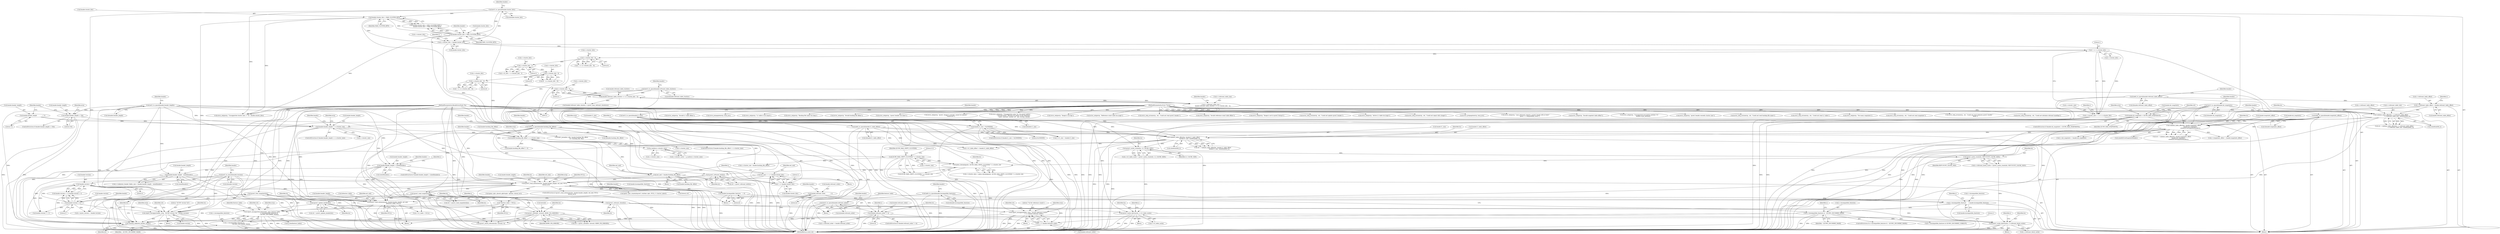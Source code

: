 digraph "0_qemu_6a83f8b5bec6f59e56cc49bd49e4c3f8f805d56f_0@API" {
"1001440" [label="(Call,qcow2_free_snapshots(bs))"];
"1001438" [label="(Call,cleanup_unknown_header_ext(bs))"];
"1000877" [label="(Call,validate_table_offset(bs, header.l1_table_offset,\n                                header.l1_size, sizeof(uint64_t)))"];
"1000787" [label="(Call,validate_table_offset(bs, header.snapshots_offset,\n                                header.nb_snapshots,\n                                sizeof(QCowSnapshotHeader)))"];
"1000751" [label="(Call,validate_table_offset(bs, s->refcount_table_offset,\n                                s->refcount_table_size, sizeof(uint64_t)))"];
"1000122" [label="(MethodParameterIn,BlockDriverState *bs)"];
"1000713" [label="(Call,s->refcount_table_offset = header.refcount_table_offset)"];
"1000219" [label="(Call,be64_to_cpus(&header.refcount_table_offset))"];
"1000720" [label="(Call,s->refcount_table_size =\n        header.refcount_table_clusters << (s->cluster_bits - 3))"];
"1000724" [label="(Call,header.refcount_table_clusters << (s->cluster_bits - 3))"];
"1000224" [label="(Call,be32_to_cpus(&header.refcount_table_clusters))"];
"1000728" [label="(Call,s->cluster_bits - 3)"];
"1000705" [label="(Call,s->cluster_bits - 8)"];
"1000693" [label="(Call,s->cluster_bits - 8)"];
"1000664" [label="(Call,s->cluster_bits - 3)"];
"1000332" [label="(Call,s->cluster_bits - 9)"];
"1000321" [label="(Call,1 << s->cluster_bits)"];
"1000310" [label="(Call,s->cluster_bits = header.cluster_bits)"];
"1000293" [label="(Call,header.cluster_bits > MAX_CLUSTER_BITS)"];
"1000199" [label="(Call,be32_to_cpus(&header.cluster_bits))"];
"1000288" [label="(Call,header.cluster_bits < MIN_CLUSTER_BITS)"];
"1000229" [label="(Call,be64_to_cpus(&header.snapshots_offset))"];
"1000234" [label="(Call,be32_to_cpus(&header.nb_snapshots))"];
"1000771" [label="(Call,header.nb_snapshots > QCOW_MAX_SNAPSHOTS)"];
"1000209" [label="(Call,be64_to_cpus(&header.l1_table_offset))"];
"1000214" [label="(Call,be32_to_cpus(&header.l1_size))"];
"1000807" [label="(Call,header.l1_size > 0x2000000)"];
"1001043" [label="(Call,qcow2_read_extensions(bs, header.header_length, ext_end, NULL,\n        &local_err))"];
"1001019" [label="(Call,qcow2_refcount_init(bs))"];
"1000997" [label="(Call,qemu_blockalign(bs, QCOW_MAX_CRYPT_CLUSTERS * s->cluster_size\n                                  + 512))"];
"1000982" [label="(Call,qcow2_cache_create(bs, REFCOUNT_CACHE_SIZE))"];
"1000975" [label="(Call,qcow2_cache_create(bs, L2_CACHE_SIZE))"];
"1001000" [label="(Call,QCOW_MAX_CRYPT_CLUSTERS * s->cluster_size)"];
"1000989" [label="(Call,g_malloc(s->cluster_size))"];
"1000480" [label="(Call,header.backing_file_offset > s->cluster_size)"];
"1000184" [label="(Call,be64_to_cpus(&header.backing_file_offset))"];
"1000412" [label="(Call,header.header_length > s->cluster_size)"];
"1000364" [label="(Call,header.header_length            = 72)"];
"1000397" [label="(Call,header.header_length < 104)"];
"1000391" [label="(Call,be32_to_cpus(&header.header_length))"];
"1000317" [label="(Call,s->cluster_size = 1 << s->cluster_bits)"];
"1000440" [label="(Call,header.header_length - sizeof(header))"];
"1000429" [label="(Call,header.header_length > sizeof(header))"];
"1000508" [label="(Call,ext_end = 1 << header.cluster_bits)"];
"1000510" [label="(Call,1 << header.cluster_bits)"];
"1000501" [label="(Call,ext_end = header.backing_file_offset)"];
"1000556" [label="(Call,report_unsupported_feature(bs, errp, feature_table,\n                                   s->incompatible_features &\n                                   ~QCOW2_INCOMPAT_MASK))"];
"1000547" [label="(Call,qcow2_read_extensions(bs, header.header_length, ext_end,\n                              &feature_table, NULL))"];
"1000125" [label="(MethodParameterIn,Error **errp)"];
"1000544" [label="(Call,*feature_table = NULL)"];
"1000560" [label="(Call,s->incompatible_features &\n                                   ~QCOW2_INCOMPAT_MASK)"];
"1000537" [label="(Call,s->incompatible_features & ~QCOW2_INCOMPAT_MASK)"];
"1000515" [label="(Call,s->incompatible_features    = header.incompatible_features)"];
"1000371" [label="(Call,be64_to_cpus(&header.incompatible_features))"];
"1000344" [label="(Call,header.incompatible_features    = 0)"];
"1000267" [label="(Call,report_unsupported(bs, errp, \"QCOW version %d\", header.version))"];
"1000179" [label="(Call,be32_to_cpus(&header.version))"];
"1000261" [label="(Call,header.version > 3)"];
"1000256" [label="(Call,header.version < 2)"];
"1001141" [label="(Call,qcow2_read_snapshots(bs))"];
"1001218" [label="(Call,qcow2_check(bs, &result, BDRV_FIX_ERRORS))"];
"1001176" [label="(Call,qcow2_update_header(bs))"];
"1000604" [label="(Call,report_unsupported(bs, errp, \"%d bit reference counts\",\n                           1 << header.refcount_order))"];
"1000608" [label="(Call,1 << header.refcount_order)"];
"1000598" [label="(Call,header.refcount_order != 4)"];
"1000386" [label="(Call,be32_to_cpus(&header.refcount_order))"];
"1000359" [label="(Call,header.refcount_order           = 4)"];
"1001442" [label="(Call,qcow2_refcount_close(bs))"];
"1001458" [label="(Call,qcow2_cache_destroy(bs, s->l2_table_cache))"];
"1001468" [label="(Call,qcow2_cache_destroy(bs, s->refcount_block_cache))"];
"1000697" [label="(Literal,8)"];
"1001017" [label="(Call,ret = qcow2_refcount_init(bs))"];
"1000219" [label="(Call,be64_to_cpus(&header.refcount_table_offset))"];
"1000263" [label="(Identifier,header)"];
"1001054" [label="(Identifier,errp)"];
"1000501" [label="(Call,ext_end = header.backing_file_offset)"];
"1000598" [label="(Call,header.refcount_order != 4)"];
"1001005" [label="(Literal,512)"];
"1001112" [label="(Call,error_setg_errno(errp, -ret, \"Could not read backing file name\"))"];
"1000546" [label="(Identifier,NULL)"];
"1000371" [label="(Call,be64_to_cpus(&header.incompatible_features))"];
"1000604" [label="(Call,report_unsupported(bs, errp, \"%d bit reference counts\",\n                           1 << header.refcount_order))"];
"1000392" [label="(Call,&header.header_length)"];
"1000946" [label="(Call,error_setg_errno(errp, -ret, \"Could not read L1 table\"))"];
"1000538" [label="(Call,s->incompatible_features)"];
"1000484" [label="(Call,s->cluster_size)"];
"1000482" [label="(Identifier,header)"];
"1000257" [label="(Call,header.version)"];
"1000618" [label="(Call,s->refcount_order = header.refcount_order)"];
"1000498" [label="(Identifier,header)"];
"1000199" [label="(Call,be32_to_cpus(&header.cluster_bits))"];
"1000232" [label="(Identifier,header)"];
"1000777" [label="(Call,error_setg(errp, \"Too many snapshots\"))"];
"1001148" [label="(Call,error_setg_errno(errp, -ret, \"Could not read snapshots\"))"];
"1000725" [label="(Call,header.refcount_table_clusters)"];
"1000542" [label="(Block,)"];
"1000297" [label="(Identifier,MAX_CLUSTER_BITS)"];
"1001438" [label="(Call,cleanup_unknown_header_ext(bs))"];
"1000772" [label="(Call,header.nb_snapshots)"];
"1000266" [label="(Block,)"];
"1000179" [label="(Call,be32_to_cpus(&header.version))"];
"1000192" [label="(Identifier,header)"];
"1000125" [label="(MethodParameterIn,Error **errp)"];
"1000229" [label="(Call,be64_to_cpus(&header.snapshots_offset))"];
"1000606" [label="(Identifier,errp)"];
"1001458" [label="(Call,qcow2_cache_destroy(bs, s->l2_table_cache))"];
"1000691" [label="(Call,62 - (s->cluster_bits - 8))"];
"1000292" [label="(Identifier,MIN_CLUSTER_BITS)"];
"1000473" [label="(Call,error_setg_errno(errp, -ret, \"Could not read unknown qcow2 header \"\n                             \"fields\"))"];
"1000275" [label="(Identifier,ret)"];
"1000875" [label="(Call,ret = validate_table_offset(bs, header.l1_table_offset,\n                                header.l1_size, sizeof(uint64_t)))"];
"1000605" [label="(Identifier,bs)"];
"1000717" [label="(Call,header.refcount_table_offset)"];
"1001050" [label="(Call,&local_err)"];
"1000610" [label="(Call,header.refcount_order)"];
"1000609" [label="(Literal,1)"];
"1000795" [label="(Call,sizeof(QCowSnapshotHeader))"];
"1001026" [label="(Call,error_setg_errno(errp, -ret, \"Could not initialize refcount handling\"))"];
"1000441" [label="(Call,header.header_length)"];
"1000345" [label="(Call,header.incompatible_features)"];
"1001443" [label="(Identifier,bs)"];
"1000391" [label="(Call,be32_to_cpus(&header.header_length))"];
"1001459" [label="(Identifier,bs)"];
"1000440" [label="(Call,header.header_length - sizeof(header))"];
"1000396" [label="(ControlStructure,if (header.header_length < 104))"];
"1000398" [label="(Call,header.header_length)"];
"1000230" [label="(Call,&header.snapshots_offset)"];
"1000882" [label="(Call,header.l1_size)"];
"1000270" [label="(Literal,\"QCOW version %d\")"];
"1000366" [label="(Identifier,header)"];
"1000614" [label="(Identifier,ret)"];
"1001440" [label="(Call,qcow2_free_snapshots(bs))"];
"1000222" [label="(Identifier,header)"];
"1001049" [label="(Identifier,NULL)"];
"1000537" [label="(Call,s->incompatible_features & ~QCOW2_INCOMPAT_MASK)"];
"1000344" [label="(Call,header.incompatible_features    = 0)"];
"1000394" [label="(Identifier,header)"];
"1000892" [label="(Call,error_setg(errp, \"Invalid L1 table offset\"))"];
"1000756" [label="(Call,s->refcount_table_size)"];
"1001053" [label="(Call,error_propagate(errp, local_err))"];
"1001483" [label="(MethodReturn,static int)"];
"1001467" [label="(Block,)"];
"1000512" [label="(Call,header.cluster_bits)"];
"1000438" [label="(Identifier,s)"];
"1000789" [label="(Call,header.snapshots_offset)"];
"1000771" [label="(Call,header.nb_snapshots > QCOW_MAX_SNAPSHOTS)"];
"1000508" [label="(Call,ext_end = 1 << header.cluster_bits)"];
"1000479" [label="(ControlStructure,if (header.backing_file_offset > s->cluster_size))"];
"1000436" [label="(Call,s->unknown_header_fields_size = header.header_length - sizeof(header))"];
"1000982" [label="(Call,qcow2_cache_create(bs, REFCOUNT_CACHE_SIZE))"];
"1000549" [label="(Call,header.header_length)"];
"1000515" [label="(Call,s->incompatible_features    = header.incompatible_features)"];
"1000293" [label="(Call,header.cluster_bits > MAX_CLUSTER_BITS)"];
"1000734" [label="(Call,header.refcount_table_clusters > qcow2_max_refcount_clusters(s))"];
"1000806" [label="(ControlStructure,if (header.l1_size > 0x2000000))"];
"1000185" [label="(Call,&header.backing_file_offset)"];
"1000603" [label="(Block,)"];
"1000430" [label="(Call,header.header_length)"];
"1000759" [label="(Call,sizeof(uint64_t))"];
"1000736" [label="(Identifier,header)"];
"1000867" [label="(Call,error_setg(errp, \"L1 table is too small\"))"];
"1000559" [label="(Identifier,feature_table)"];
"1000288" [label="(Call,header.cluster_bits < MIN_CLUSTER_BITS)"];
"1000693" [label="(Call,s->cluster_bits - 8)"];
"1000732" [label="(Literal,3)"];
"1000814" [label="(Identifier,errp)"];
"1000261" [label="(Call,header.version > 3)"];
"1001220" [label="(Call,&result)"];
"1001219" [label="(Identifier,bs)"];
"1000599" [label="(Call,header.refcount_order)"];
"1000294" [label="(Call,header.cluster_bits)"];
"1000328" [label="(Identifier,s)"];
"1000978" [label="(Call,s->refcount_block_cache = qcow2_cache_create(bs, REFCOUNT_CACHE_SIZE))"];
"1000620" [label="(Identifier,s)"];
"1001460" [label="(Call,s->l2_table_cache)"];
"1000811" [label="(Literal,0x2000000)"];
"1001457" [label="(Block,)"];
"1000555" [label="(Identifier,NULL)"];
"1000660" [label="(Call,s->l2_bits = s->cluster_bits - 3)"];
"1000541" [label="(Identifier,~QCOW2_INCOMPAT_MASK)"];
"1000536" [label="(ControlStructure,if (s->incompatible_features & ~QCOW2_INCOMPAT_MASK))"];
"1001086" [label="(Call,error_setg(errp, \"Backing file name too long\"))"];
"1001441" [label="(Identifier,bs)"];
"1001019" [label="(Call,qcow2_refcount_init(bs))"];
"1000299" [label="(Call,error_setg(errp, \"Unsupported cluster size: 2^%i\", header.cluster_bits))"];
"1001000" [label="(Call,QCOW_MAX_CRYPT_CLUSTERS * s->cluster_size)"];
"1000364" [label="(Call,header.header_length            = 72)"];
"1000714" [label="(Call,s->refcount_table_offset)"];
"1000709" [label="(Literal,8)"];
"1001475" [label="(Identifier,s)"];
"1000318" [label="(Call,s->cluster_size)"];
"1000971" [label="(Call,s->l2_table_cache = qcow2_cache_create(bs, L2_CACHE_SIZE))"];
"1000412" [label="(Call,header.header_length > s->cluster_size)"];
"1000569" [label="(Call,g_free(feature_table))"];
"1000363" [label="(Literal,4)"];
"1000510" [label="(Call,1 << header.cluster_bits)"];
"1001243" [label="(Call,qemu_opts_absorb_qdict(opts, options, &local_err))"];
"1000323" [label="(Call,s->cluster_bits)"];
"1000503" [label="(Call,header.backing_file_offset)"];
"1000260" [label="(Literal,2)"];
"1001064" [label="(Identifier,header)"];
"1000184" [label="(Call,be64_to_cpus(&header.backing_file_offset))"];
"1000722" [label="(Identifier,s)"];
"1000878" [label="(Identifier,bs)"];
"1000411" [label="(ControlStructure,if (header.header_length > s->cluster_size))"];
"1000359" [label="(Call,header.refcount_order           = 4)"];
"1000752" [label="(Identifier,bs)"];
"1000399" [label="(Identifier,header)"];
"1000597" [label="(ControlStructure,if (header.refcount_order != 4))"];
"1000343" [label="(Block,)"];
"1000826" [label="(Call,s->l1_size = header.l1_size)"];
"1000575" [label="(Identifier,s)"];
"1000287" [label="(Call,header.cluster_bits < MIN_CLUSTER_BITS ||\n        header.cluster_bits > MAX_CLUSTER_BITS)"];
"1000126" [label="(Block,)"];
"1000770" [label="(ControlStructure,if (header.nb_snapshots > QCOW_MAX_SNAPSHOTS))"];
"1001132" [label="(Call,s->nb_snapshots = header.nb_snapshots)"];
"1000557" [label="(Identifier,bs)"];
"1000488" [label="(Call,error_setg(errp, \"Invalid backing file offset\"))"];
"1000566" [label="(Identifier,ret)"];
"1001216" [label="(Call,ret = qcow2_check(bs, &result, BDRV_FIX_ERRORS))"];
"1001174" [label="(Call,ret = qcow2_update_header(bs))"];
"1000207" [label="(Identifier,header)"];
"1000332" [label="(Call,s->cluster_bits - 9)"];
"1000235" [label="(Call,&header.nb_snapshots)"];
"1000237" [label="(Identifier,header)"];
"1000267" [label="(Call,report_unsupported(bs, errp, \"QCOW version %d\", header.version))"];
"1000989" [label="(Call,g_malloc(s->cluster_size))"];
"1001078" [label="(Call,s->cluster_size - header.backing_file_offset)"];
"1000421" [label="(Identifier,errp)"];
"1000975" [label="(Call,qcow2_cache_create(bs, L2_CACHE_SIZE))"];
"1000333" [label="(Call,s->cluster_bits)"];
"1001468" [label="(Call,qcow2_cache_destroy(bs, s->refcount_block_cache))"];
"1001045" [label="(Call,header.header_length)"];
"1000387" [label="(Call,&header.refcount_order)"];
"1001442" [label="(Call,qcow2_refcount_close(bs))"];
"1000217" [label="(Identifier,header)"];
"1000268" [label="(Identifier,bs)"];
"1000507" [label="(Block,)"];
"1000224" [label="(Call,be32_to_cpus(&header.refcount_table_clusters))"];
"1000403" [label="(Call,error_setg(errp, \"qcow2 header too short\"))"];
"1001426" [label="(Call,qcow2_check_refcounts(bs, &result, 0))"];
"1000401" [label="(Literal,104)"];
"1000589" [label="(Call,error_setg(errp, \"qcow2: Image is corrupt; cannot be opened \"\n                       \"read/write\"))"];
"1001142" [label="(Identifier,bs)"];
"1001177" [label="(Identifier,bs)"];
"1000792" [label="(Call,header.nb_snapshots)"];
"1000999" [label="(Call,QCOW_MAX_CRYPT_CLUSTERS * s->cluster_size\n                                  + 512)"];
"1000295" [label="(Identifier,header)"];
"1000370" [label="(Block,)"];
"1001359" [label="(Call,error_setg(errp, \"Unsupported value '%s' for qcow2 option \"\n                   \"'overlap-check'. Allowed are either of the following: \"\n                   \"none, constant, cached, all\", opt_overlap_check))"];
"1000608" [label="(Call,1 << header.refcount_order)"];
"1000225" [label="(Call,&header.refcount_table_clusters)"];
"1000311" [label="(Call,s->cluster_bits)"];
"1000215" [label="(Call,&header.l1_size)"];
"1000845" [label="(Call,error_setg(errp, \"Image is too big\"))"];
"1000187" [label="(Identifier,header)"];
"1000753" [label="(Call,s->refcount_table_offset)"];
"1001001" [label="(Identifier,QCOW_MAX_CRYPT_CLUSTERS)"];
"1000481" [label="(Call,header.backing_file_offset)"];
"1000413" [label="(Call,header.header_length)"];
"1000317" [label="(Call,s->cluster_size = 1 << s->cluster_bits)"];
"1000122" [label="(MethodParameterIn,BlockDriverState *bs)"];
"1001043" [label="(Call,qcow2_read_extensions(bs, header.header_length, ext_end, NULL,\n        &local_err))"];
"1000786" [label="(Identifier,ret)"];
"1000808" [label="(Call,header.l1_size)"];
"1000741" [label="(Call,error_setg(errp, \"Reference count table too large\"))"];
"1000279" [label="(Call,s->qcow_version = header.version)"];
"1001044" [label="(Identifier,bs)"];
"1000558" [label="(Identifier,errp)"];
"1000209" [label="(Call,be64_to_cpus(&header.l1_table_offset))"];
"1000668" [label="(Literal,3)"];
"1000256" [label="(Call,header.version < 2)"];
"1000828" [label="(Identifier,s)"];
"1000168" [label="(Call,error_setg_errno(errp, -ret, \"Could not read qcow2 header\"))"];
"1000480" [label="(Call,header.backing_file_offset > s->cluster_size)"];
"1000553" [label="(Call,&feature_table)"];
"1000200" [label="(Call,&header.cluster_bits)"];
"1000713" [label="(Call,s->refcount_table_offset = header.refcount_table_offset)"];
"1000314" [label="(Call,header.cluster_bits)"];
"1000545" [label="(Identifier,feature_table)"];
"1000330" [label="(Call,1 << (s->cluster_bits - 9))"];
"1000338" [label="(Call,header.version == 2)"];
"1000348" [label="(Literal,0)"];
"1000322" [label="(Literal,1)"];
"1000729" [label="(Call,s->cluster_bits)"];
"1001042" [label="(ControlStructure,if (qcow2_read_extensions(bs, header.header_length, ext_end, NULL,\n        &local_err)))"];
"1001439" [label="(Identifier,bs)"];
"1000564" [label="(Identifier,~QCOW2_INCOMPAT_MASK)"];
"1001141" [label="(Call,qcow2_read_snapshots(bs))"];
"1000547" [label="(Call,qcow2_read_extensions(bs, header.header_length, ext_end,\n                              &feature_table, NULL))"];
"1000310" [label="(Call,s->cluster_bits = header.cluster_bits)"];
"1000519" [label="(Call,header.incompatible_features)"];
"1000807" [label="(Call,header.l1_size > 0x2000000)"];
"1000429" [label="(Call,header.header_length > sizeof(header))"];
"1000778" [label="(Identifier,errp)"];
"1000775" [label="(Identifier,QCOW_MAX_SNAPSHOTS)"];
"1000983" [label="(Identifier,bs)"];
"1000560" [label="(Call,s->incompatible_features &\n                                   ~QCOW2_INCOMPAT_MASK)"];
"1001470" [label="(Call,s->refcount_block_cache)"];
"1000220" [label="(Call,&header.refcount_table_offset)"];
"1000896" [label="(Call,s->l1_table_offset = header.l1_table_offset)"];
"1001218" [label="(Call,qcow2_check(bs, &result, BDRV_FIX_ERRORS))"];
"1001002" [label="(Call,s->cluster_size)"];
"1001236" [label="(Call,qemu_opts_create(&qcow2_runtime_opts, NULL, 0, &error_abort))"];
"1000180" [label="(Call,&header.version)"];
"1000728" [label="(Call,s->cluster_bits - 3)"];
"1000977" [label="(Identifier,L2_CACHE_SIZE)"];
"1000431" [label="(Identifier,header)"];
"1000665" [label="(Call,s->cluster_bits)"];
"1000509" [label="(Identifier,ext_end)"];
"1000351" [label="(Identifier,header)"];
"1000234" [label="(Call,be32_to_cpus(&header.nb_snapshots))"];
"1000524" [label="(Identifier,s)"];
"1000766" [label="(Call,error_setg(errp, \"Invalid reference count table offset\"))"];
"1000877" [label="(Call,validate_table_offset(bs, header.l1_table_offset,\n                                header.l1_size, sizeof(uint64_t)))"];
"1000246" [label="(Call,error_setg(errp, \"Image is not in qcow2 format\"))"];
"1001183" [label="(Call,error_setg_errno(errp, -ret, \"Could not update qcow2 header\"))"];
"1001139" [label="(Call,ret = qcow2_read_snapshots(bs))"];
"1000705" [label="(Call,s->cluster_bits - 8)"];
"1001096" [label="(Call,bdrv_pread(bs->file, header.backing_file_offset,\n                         bs->backing_file, len))"];
"1000397" [label="(Call,header.header_length < 104)"];
"1000269" [label="(Identifier,errp)"];
"1001222" [label="(Identifier,BDRV_FIX_ERRORS)"];
"1000976" [label="(Identifier,bs)"];
"1000607" [label="(Literal,\"%d bit reference counts\")"];
"1001125" [label="(Call,s->snapshots_offset = header.snapshots_offset)"];
"1000749" [label="(Call,ret = validate_table_offset(bs, s->refcount_table_offset,\n                                s->refcount_table_size, sizeof(uint64_t)))"];
"1000706" [label="(Call,s->cluster_bits)"];
"1000433" [label="(Call,sizeof(header))"];
"1000265" [label="(Literal,3)"];
"1000365" [label="(Call,header.header_length)"];
"1000984" [label="(Identifier,REFCOUNT_CACHE_SIZE)"];
"1000785" [label="(Call,ret = validate_table_offset(bs, header.snapshots_offset,\n                                header.nb_snapshots,\n                                sizeof(QCowSnapshotHeader)))"];
"1000720" [label="(Call,s->refcount_table_size =\n        header.refcount_table_clusters << (s->cluster_bits - 3))"];
"1000386" [label="(Call,be32_to_cpus(&header.refcount_order))"];
"1000813" [label="(Call,error_setg(errp, \"Active L1 table too large\"))"];
"1000552" [label="(Identifier,ext_end)"];
"1000416" [label="(Call,s->cluster_size)"];
"1000271" [label="(Call,header.version)"];
"1000500" [label="(Block,)"];
"1001228" [label="(Call,error_setg_errno(errp, -ret, \"Could not repair dirty image\"))"];
"1000751" [label="(Call,validate_table_offset(bs, s->refcount_table_offset,\n                                s->refcount_table_size, sizeof(uint64_t)))"];
"1000214" [label="(Call,be32_to_cpus(&header.l1_size))"];
"1000724" [label="(Call,header.refcount_table_clusters << (s->cluster_bits - 3))"];
"1000664" [label="(Call,s->cluster_bits - 3)"];
"1001448" [label="(Call,s->l1_table = NULL)"];
"1000517" [label="(Identifier,s)"];
"1001251" [label="(Call,error_propagate(errp, local_err))"];
"1000990" [label="(Call,s->cluster_size)"];
"1000444" [label="(Call,sizeof(header))"];
"1001414" [label="(Call,error_setg(errp, \"Lazy refcounts require a qcow2 image with at least \"\n                   \"qemu 1.1 compatibility level\"))"];
"1000516" [label="(Call,s->incompatible_features)"];
"1000242" [label="(Identifier,header)"];
"1000556" [label="(Call,report_unsupported_feature(bs, errp, feature_table,\n                                   s->incompatible_features &\n                                   ~QCOW2_INCOMPAT_MASK))"];
"1000489" [label="(Identifier,errp)"];
"1000602" [label="(Literal,4)"];
"1000802" [label="(Call,error_setg(errp, \"Invalid snapshot table offset\"))"];
"1000879" [label="(Call,header.l1_table_offset)"];
"1000788" [label="(Identifier,bs)"];
"1000511" [label="(Literal,1)"];
"1000502" [label="(Identifier,ext_end)"];
"1000262" [label="(Call,header.version)"];
"1000360" [label="(Call,header.refcount_order)"];
"1000210" [label="(Call,&header.l1_table_offset)"];
"1001176" [label="(Call,qcow2_update_header(bs))"];
"1001446" [label="(Identifier,s)"];
"1000787" [label="(Call,validate_table_offset(bs, header.snapshots_offset,\n                                header.nb_snapshots,\n                                sizeof(QCowSnapshotHeader)))"];
"1001465" [label="(Identifier,s)"];
"1000289" [label="(Call,header.cluster_bits)"];
"1000885" [label="(Call,sizeof(uint64_t))"];
"1000372" [label="(Call,&header.incompatible_features)"];
"1000694" [label="(Call,s->cluster_bits)"];
"1000404" [label="(Identifier,errp)"];
"1000721" [label="(Call,s->refcount_table_size)"];
"1001020" [label="(Identifier,bs)"];
"1000632" [label="(Call,error_setg(errp, \"Unsupported encryption method: %i\",\n                   header.crypt_method))"];
"1001469" [label="(Identifier,bs)"];
"1000428" [label="(ControlStructure,if (header.header_length > sizeof(header)))"];
"1000544" [label="(Call,*feature_table = NULL)"];
"1000227" [label="(Identifier,header)"];
"1000548" [label="(Identifier,bs)"];
"1000703" [label="(Call,1 << (s->cluster_bits - 8))"];
"1000985" [label="(Call,s->cluster_cache = g_malloc(s->cluster_size))"];
"1001062" [label="(Call,header.backing_file_offset != 0)"];
"1000573" [label="(Call,s->incompatible_features & QCOW2_INCOMPAT_CORRUPT)"];
"1000379" [label="(Identifier,header)"];
"1000414" [label="(Identifier,header)"];
"1000321" [label="(Call,1 << s->cluster_bits)"];
"1000997" [label="(Call,qemu_blockalign(bs, QCOW_MAX_CRYPT_CLUSTERS * s->cluster_size\n                                  + 512))"];
"1000319" [label="(Identifier,s)"];
"1001048" [label="(Identifier,ext_end)"];
"1000561" [label="(Call,s->incompatible_features)"];
"1000336" [label="(Literal,9)"];
"1000993" [label="(Call,s->cluster_data = qemu_blockalign(bs, QCOW_MAX_CRYPT_CLUSTERS * s->cluster_size\n                                  + 512))"];
"1000420" [label="(Call,error_setg(errp, \"qcow2 header exceeds cluster size\"))"];
"1000998" [label="(Identifier,bs)"];
"1000368" [label="(Literal,72)"];
"1000255" [label="(Call,header.version < 2 || header.version > 3)"];
"1001440" -> "1000126"  [label="AST: "];
"1001440" -> "1001441"  [label="CFG: "];
"1001441" -> "1001440"  [label="AST: "];
"1001443" -> "1001440"  [label="CFG: "];
"1001440" -> "1001483"  [label="DDG: "];
"1001438" -> "1001440"  [label="DDG: "];
"1000122" -> "1001440"  [label="DDG: "];
"1001440" -> "1001442"  [label="DDG: "];
"1001438" -> "1000126"  [label="AST: "];
"1001438" -> "1001439"  [label="CFG: "];
"1001439" -> "1001438"  [label="AST: "];
"1001441" -> "1001438"  [label="CFG: "];
"1001438" -> "1001483"  [label="DDG: "];
"1000877" -> "1001438"  [label="DDG: "];
"1001043" -> "1001438"  [label="DDG: "];
"1000556" -> "1001438"  [label="DDG: "];
"1000267" -> "1001438"  [label="DDG: "];
"1001141" -> "1001438"  [label="DDG: "];
"1001019" -> "1001438"  [label="DDG: "];
"1001218" -> "1001438"  [label="DDG: "];
"1000604" -> "1001438"  [label="DDG: "];
"1000751" -> "1001438"  [label="DDG: "];
"1001176" -> "1001438"  [label="DDG: "];
"1000787" -> "1001438"  [label="DDG: "];
"1000122" -> "1001438"  [label="DDG: "];
"1000877" -> "1000875"  [label="AST: "];
"1000877" -> "1000885"  [label="CFG: "];
"1000878" -> "1000877"  [label="AST: "];
"1000879" -> "1000877"  [label="AST: "];
"1000882" -> "1000877"  [label="AST: "];
"1000885" -> "1000877"  [label="AST: "];
"1000875" -> "1000877"  [label="CFG: "];
"1000877" -> "1001483"  [label="DDG: "];
"1000877" -> "1001483"  [label="DDG: "];
"1000877" -> "1000875"  [label="DDG: "];
"1000877" -> "1000875"  [label="DDG: "];
"1000877" -> "1000875"  [label="DDG: "];
"1000787" -> "1000877"  [label="DDG: "];
"1000122" -> "1000877"  [label="DDG: "];
"1000209" -> "1000877"  [label="DDG: "];
"1000214" -> "1000877"  [label="DDG: "];
"1000807" -> "1000877"  [label="DDG: "];
"1000877" -> "1000896"  [label="DDG: "];
"1000877" -> "1000975"  [label="DDG: "];
"1000787" -> "1000785"  [label="AST: "];
"1000787" -> "1000795"  [label="CFG: "];
"1000788" -> "1000787"  [label="AST: "];
"1000789" -> "1000787"  [label="AST: "];
"1000792" -> "1000787"  [label="AST: "];
"1000795" -> "1000787"  [label="AST: "];
"1000785" -> "1000787"  [label="CFG: "];
"1000787" -> "1001483"  [label="DDG: "];
"1000787" -> "1001483"  [label="DDG: "];
"1000787" -> "1000785"  [label="DDG: "];
"1000787" -> "1000785"  [label="DDG: "];
"1000787" -> "1000785"  [label="DDG: "];
"1000751" -> "1000787"  [label="DDG: "];
"1000122" -> "1000787"  [label="DDG: "];
"1000229" -> "1000787"  [label="DDG: "];
"1000234" -> "1000787"  [label="DDG: "];
"1000771" -> "1000787"  [label="DDG: "];
"1000787" -> "1001125"  [label="DDG: "];
"1000787" -> "1001132"  [label="DDG: "];
"1000751" -> "1000749"  [label="AST: "];
"1000751" -> "1000759"  [label="CFG: "];
"1000752" -> "1000751"  [label="AST: "];
"1000753" -> "1000751"  [label="AST: "];
"1000756" -> "1000751"  [label="AST: "];
"1000759" -> "1000751"  [label="AST: "];
"1000749" -> "1000751"  [label="CFG: "];
"1000751" -> "1001483"  [label="DDG: "];
"1000751" -> "1001483"  [label="DDG: "];
"1000751" -> "1000749"  [label="DDG: "];
"1000751" -> "1000749"  [label="DDG: "];
"1000751" -> "1000749"  [label="DDG: "];
"1000122" -> "1000751"  [label="DDG: "];
"1000713" -> "1000751"  [label="DDG: "];
"1000720" -> "1000751"  [label="DDG: "];
"1000122" -> "1000121"  [label="AST: "];
"1000122" -> "1001483"  [label="DDG: "];
"1000122" -> "1000267"  [label="DDG: "];
"1000122" -> "1000547"  [label="DDG: "];
"1000122" -> "1000556"  [label="DDG: "];
"1000122" -> "1000604"  [label="DDG: "];
"1000122" -> "1000975"  [label="DDG: "];
"1000122" -> "1000982"  [label="DDG: "];
"1000122" -> "1000997"  [label="DDG: "];
"1000122" -> "1001019"  [label="DDG: "];
"1000122" -> "1001043"  [label="DDG: "];
"1000122" -> "1001141"  [label="DDG: "];
"1000122" -> "1001176"  [label="DDG: "];
"1000122" -> "1001218"  [label="DDG: "];
"1000122" -> "1001426"  [label="DDG: "];
"1000122" -> "1001442"  [label="DDG: "];
"1000122" -> "1001458"  [label="DDG: "];
"1000122" -> "1001468"  [label="DDG: "];
"1000713" -> "1000126"  [label="AST: "];
"1000713" -> "1000717"  [label="CFG: "];
"1000714" -> "1000713"  [label="AST: "];
"1000717" -> "1000713"  [label="AST: "];
"1000722" -> "1000713"  [label="CFG: "];
"1000713" -> "1001483"  [label="DDG: "];
"1000713" -> "1001483"  [label="DDG: "];
"1000219" -> "1000713"  [label="DDG: "];
"1000219" -> "1000126"  [label="AST: "];
"1000219" -> "1000220"  [label="CFG: "];
"1000220" -> "1000219"  [label="AST: "];
"1000227" -> "1000219"  [label="CFG: "];
"1000219" -> "1001483"  [label="DDG: "];
"1000219" -> "1001483"  [label="DDG: "];
"1000720" -> "1000126"  [label="AST: "];
"1000720" -> "1000724"  [label="CFG: "];
"1000721" -> "1000720"  [label="AST: "];
"1000724" -> "1000720"  [label="AST: "];
"1000736" -> "1000720"  [label="CFG: "];
"1000720" -> "1001483"  [label="DDG: "];
"1000720" -> "1001483"  [label="DDG: "];
"1000724" -> "1000720"  [label="DDG: "];
"1000724" -> "1000720"  [label="DDG: "];
"1000724" -> "1000728"  [label="CFG: "];
"1000725" -> "1000724"  [label="AST: "];
"1000728" -> "1000724"  [label="AST: "];
"1000724" -> "1001483"  [label="DDG: "];
"1000224" -> "1000724"  [label="DDG: "];
"1000728" -> "1000724"  [label="DDG: "];
"1000728" -> "1000724"  [label="DDG: "];
"1000724" -> "1000734"  [label="DDG: "];
"1000224" -> "1000126"  [label="AST: "];
"1000224" -> "1000225"  [label="CFG: "];
"1000225" -> "1000224"  [label="AST: "];
"1000232" -> "1000224"  [label="CFG: "];
"1000224" -> "1001483"  [label="DDG: "];
"1000224" -> "1001483"  [label="DDG: "];
"1000224" -> "1000734"  [label="DDG: "];
"1000728" -> "1000732"  [label="CFG: "];
"1000729" -> "1000728"  [label="AST: "];
"1000732" -> "1000728"  [label="AST: "];
"1000728" -> "1001483"  [label="DDG: "];
"1000705" -> "1000728"  [label="DDG: "];
"1000705" -> "1000703"  [label="AST: "];
"1000705" -> "1000709"  [label="CFG: "];
"1000706" -> "1000705"  [label="AST: "];
"1000709" -> "1000705"  [label="AST: "];
"1000703" -> "1000705"  [label="CFG: "];
"1000705" -> "1000703"  [label="DDG: "];
"1000705" -> "1000703"  [label="DDG: "];
"1000693" -> "1000705"  [label="DDG: "];
"1000693" -> "1000691"  [label="AST: "];
"1000693" -> "1000697"  [label="CFG: "];
"1000694" -> "1000693"  [label="AST: "];
"1000697" -> "1000693"  [label="AST: "];
"1000691" -> "1000693"  [label="CFG: "];
"1000693" -> "1000691"  [label="DDG: "];
"1000693" -> "1000691"  [label="DDG: "];
"1000664" -> "1000693"  [label="DDG: "];
"1000664" -> "1000660"  [label="AST: "];
"1000664" -> "1000668"  [label="CFG: "];
"1000665" -> "1000664"  [label="AST: "];
"1000668" -> "1000664"  [label="AST: "];
"1000660" -> "1000664"  [label="CFG: "];
"1000664" -> "1000660"  [label="DDG: "];
"1000664" -> "1000660"  [label="DDG: "];
"1000332" -> "1000664"  [label="DDG: "];
"1000332" -> "1000330"  [label="AST: "];
"1000332" -> "1000336"  [label="CFG: "];
"1000333" -> "1000332"  [label="AST: "];
"1000336" -> "1000332"  [label="AST: "];
"1000330" -> "1000332"  [label="CFG: "];
"1000332" -> "1001483"  [label="DDG: "];
"1000332" -> "1000330"  [label="DDG: "];
"1000332" -> "1000330"  [label="DDG: "];
"1000321" -> "1000332"  [label="DDG: "];
"1000321" -> "1000317"  [label="AST: "];
"1000321" -> "1000323"  [label="CFG: "];
"1000322" -> "1000321"  [label="AST: "];
"1000323" -> "1000321"  [label="AST: "];
"1000317" -> "1000321"  [label="CFG: "];
"1000321" -> "1000317"  [label="DDG: "];
"1000321" -> "1000317"  [label="DDG: "];
"1000310" -> "1000321"  [label="DDG: "];
"1000310" -> "1000126"  [label="AST: "];
"1000310" -> "1000314"  [label="CFG: "];
"1000311" -> "1000310"  [label="AST: "];
"1000314" -> "1000310"  [label="AST: "];
"1000319" -> "1000310"  [label="CFG: "];
"1000310" -> "1001483"  [label="DDG: "];
"1000293" -> "1000310"  [label="DDG: "];
"1000199" -> "1000310"  [label="DDG: "];
"1000288" -> "1000310"  [label="DDG: "];
"1000293" -> "1000287"  [label="AST: "];
"1000293" -> "1000297"  [label="CFG: "];
"1000294" -> "1000293"  [label="AST: "];
"1000297" -> "1000293"  [label="AST: "];
"1000287" -> "1000293"  [label="CFG: "];
"1000293" -> "1001483"  [label="DDG: "];
"1000293" -> "1000287"  [label="DDG: "];
"1000293" -> "1000287"  [label="DDG: "];
"1000199" -> "1000293"  [label="DDG: "];
"1000288" -> "1000293"  [label="DDG: "];
"1000293" -> "1000299"  [label="DDG: "];
"1000293" -> "1000510"  [label="DDG: "];
"1000199" -> "1000126"  [label="AST: "];
"1000199" -> "1000200"  [label="CFG: "];
"1000200" -> "1000199"  [label="AST: "];
"1000207" -> "1000199"  [label="CFG: "];
"1000199" -> "1001483"  [label="DDG: "];
"1000199" -> "1001483"  [label="DDG: "];
"1000199" -> "1000288"  [label="DDG: "];
"1000199" -> "1000299"  [label="DDG: "];
"1000199" -> "1000510"  [label="DDG: "];
"1000288" -> "1000287"  [label="AST: "];
"1000288" -> "1000292"  [label="CFG: "];
"1000289" -> "1000288"  [label="AST: "];
"1000292" -> "1000288"  [label="AST: "];
"1000295" -> "1000288"  [label="CFG: "];
"1000287" -> "1000288"  [label="CFG: "];
"1000288" -> "1001483"  [label="DDG: "];
"1000288" -> "1000287"  [label="DDG: "];
"1000288" -> "1000287"  [label="DDG: "];
"1000288" -> "1000299"  [label="DDG: "];
"1000288" -> "1000510"  [label="DDG: "];
"1000229" -> "1000126"  [label="AST: "];
"1000229" -> "1000230"  [label="CFG: "];
"1000230" -> "1000229"  [label="AST: "];
"1000237" -> "1000229"  [label="CFG: "];
"1000229" -> "1001483"  [label="DDG: "];
"1000229" -> "1001483"  [label="DDG: "];
"1000229" -> "1001125"  [label="DDG: "];
"1000234" -> "1000126"  [label="AST: "];
"1000234" -> "1000235"  [label="CFG: "];
"1000235" -> "1000234"  [label="AST: "];
"1000242" -> "1000234"  [label="CFG: "];
"1000234" -> "1001483"  [label="DDG: "];
"1000234" -> "1001483"  [label="DDG: "];
"1000234" -> "1000771"  [label="DDG: "];
"1000234" -> "1001132"  [label="DDG: "];
"1000771" -> "1000770"  [label="AST: "];
"1000771" -> "1000775"  [label="CFG: "];
"1000772" -> "1000771"  [label="AST: "];
"1000775" -> "1000771"  [label="AST: "];
"1000778" -> "1000771"  [label="CFG: "];
"1000786" -> "1000771"  [label="CFG: "];
"1000771" -> "1001483"  [label="DDG: "];
"1000771" -> "1001483"  [label="DDG: "];
"1000771" -> "1001483"  [label="DDG: "];
"1000209" -> "1000126"  [label="AST: "];
"1000209" -> "1000210"  [label="CFG: "];
"1000210" -> "1000209"  [label="AST: "];
"1000217" -> "1000209"  [label="CFG: "];
"1000209" -> "1001483"  [label="DDG: "];
"1000209" -> "1001483"  [label="DDG: "];
"1000209" -> "1000896"  [label="DDG: "];
"1000214" -> "1000126"  [label="AST: "];
"1000214" -> "1000215"  [label="CFG: "];
"1000215" -> "1000214"  [label="AST: "];
"1000222" -> "1000214"  [label="CFG: "];
"1000214" -> "1001483"  [label="DDG: "];
"1000214" -> "1001483"  [label="DDG: "];
"1000214" -> "1000807"  [label="DDG: "];
"1000214" -> "1000826"  [label="DDG: "];
"1000807" -> "1000806"  [label="AST: "];
"1000807" -> "1000811"  [label="CFG: "];
"1000808" -> "1000807"  [label="AST: "];
"1000811" -> "1000807"  [label="AST: "];
"1000814" -> "1000807"  [label="CFG: "];
"1000828" -> "1000807"  [label="CFG: "];
"1000807" -> "1001483"  [label="DDG: "];
"1000807" -> "1001483"  [label="DDG: "];
"1000807" -> "1000826"  [label="DDG: "];
"1001043" -> "1001042"  [label="AST: "];
"1001043" -> "1001050"  [label="CFG: "];
"1001044" -> "1001043"  [label="AST: "];
"1001045" -> "1001043"  [label="AST: "];
"1001048" -> "1001043"  [label="AST: "];
"1001049" -> "1001043"  [label="AST: "];
"1001050" -> "1001043"  [label="AST: "];
"1001054" -> "1001043"  [label="CFG: "];
"1001064" -> "1001043"  [label="CFG: "];
"1001043" -> "1001483"  [label="DDG: "];
"1001043" -> "1001483"  [label="DDG: "];
"1001043" -> "1001483"  [label="DDG: "];
"1001043" -> "1001483"  [label="DDG: "];
"1001019" -> "1001043"  [label="DDG: "];
"1000391" -> "1001043"  [label="DDG: "];
"1000440" -> "1001043"  [label="DDG: "];
"1000429" -> "1001043"  [label="DDG: "];
"1000508" -> "1001043"  [label="DDG: "];
"1000501" -> "1001043"  [label="DDG: "];
"1001043" -> "1001141"  [label="DDG: "];
"1001043" -> "1001236"  [label="DDG: "];
"1001043" -> "1001243"  [label="DDG: "];
"1001043" -> "1001448"  [label="DDG: "];
"1001019" -> "1001017"  [label="AST: "];
"1001019" -> "1001020"  [label="CFG: "];
"1001020" -> "1001019"  [label="AST: "];
"1001017" -> "1001019"  [label="CFG: "];
"1001019" -> "1001017"  [label="DDG: "];
"1000997" -> "1001019"  [label="DDG: "];
"1000997" -> "1000993"  [label="AST: "];
"1000997" -> "1000999"  [label="CFG: "];
"1000998" -> "1000997"  [label="AST: "];
"1000999" -> "1000997"  [label="AST: "];
"1000993" -> "1000997"  [label="CFG: "];
"1000997" -> "1001483"  [label="DDG: "];
"1000997" -> "1000993"  [label="DDG: "];
"1000997" -> "1000993"  [label="DDG: "];
"1000982" -> "1000997"  [label="DDG: "];
"1001000" -> "1000997"  [label="DDG: "];
"1001000" -> "1000997"  [label="DDG: "];
"1000982" -> "1000978"  [label="AST: "];
"1000982" -> "1000984"  [label="CFG: "];
"1000983" -> "1000982"  [label="AST: "];
"1000984" -> "1000982"  [label="AST: "];
"1000978" -> "1000982"  [label="CFG: "];
"1000982" -> "1001483"  [label="DDG: "];
"1000982" -> "1000978"  [label="DDG: "];
"1000982" -> "1000978"  [label="DDG: "];
"1000975" -> "1000982"  [label="DDG: "];
"1000975" -> "1000971"  [label="AST: "];
"1000975" -> "1000977"  [label="CFG: "];
"1000976" -> "1000975"  [label="AST: "];
"1000977" -> "1000975"  [label="AST: "];
"1000971" -> "1000975"  [label="CFG: "];
"1000975" -> "1001483"  [label="DDG: "];
"1000975" -> "1000971"  [label="DDG: "];
"1000975" -> "1000971"  [label="DDG: "];
"1001000" -> "1000999"  [label="AST: "];
"1001000" -> "1001002"  [label="CFG: "];
"1001001" -> "1001000"  [label="AST: "];
"1001002" -> "1001000"  [label="AST: "];
"1001005" -> "1001000"  [label="CFG: "];
"1001000" -> "1001483"  [label="DDG: "];
"1001000" -> "1001483"  [label="DDG: "];
"1001000" -> "1000999"  [label="DDG: "];
"1001000" -> "1000999"  [label="DDG: "];
"1000989" -> "1001000"  [label="DDG: "];
"1001000" -> "1001078"  [label="DDG: "];
"1000989" -> "1000985"  [label="AST: "];
"1000989" -> "1000990"  [label="CFG: "];
"1000990" -> "1000989"  [label="AST: "];
"1000985" -> "1000989"  [label="CFG: "];
"1000989" -> "1000985"  [label="DDG: "];
"1000480" -> "1000989"  [label="DDG: "];
"1000480" -> "1000479"  [label="AST: "];
"1000480" -> "1000484"  [label="CFG: "];
"1000481" -> "1000480"  [label="AST: "];
"1000484" -> "1000480"  [label="AST: "];
"1000489" -> "1000480"  [label="CFG: "];
"1000498" -> "1000480"  [label="CFG: "];
"1000480" -> "1001483"  [label="DDG: "];
"1000480" -> "1001483"  [label="DDG: "];
"1000480" -> "1001483"  [label="DDG: "];
"1000184" -> "1000480"  [label="DDG: "];
"1000412" -> "1000480"  [label="DDG: "];
"1000480" -> "1000501"  [label="DDG: "];
"1000480" -> "1001062"  [label="DDG: "];
"1000184" -> "1000126"  [label="AST: "];
"1000184" -> "1000185"  [label="CFG: "];
"1000185" -> "1000184"  [label="AST: "];
"1000192" -> "1000184"  [label="CFG: "];
"1000184" -> "1001483"  [label="DDG: "];
"1000184" -> "1001483"  [label="DDG: "];
"1000184" -> "1000501"  [label="DDG: "];
"1000184" -> "1001062"  [label="DDG: "];
"1000184" -> "1001078"  [label="DDG: "];
"1000184" -> "1001096"  [label="DDG: "];
"1000412" -> "1000411"  [label="AST: "];
"1000412" -> "1000416"  [label="CFG: "];
"1000413" -> "1000412"  [label="AST: "];
"1000416" -> "1000412"  [label="AST: "];
"1000421" -> "1000412"  [label="CFG: "];
"1000431" -> "1000412"  [label="CFG: "];
"1000412" -> "1001483"  [label="DDG: "];
"1000412" -> "1001483"  [label="DDG: "];
"1000412" -> "1001483"  [label="DDG: "];
"1000364" -> "1000412"  [label="DDG: "];
"1000397" -> "1000412"  [label="DDG: "];
"1000391" -> "1000412"  [label="DDG: "];
"1000317" -> "1000412"  [label="DDG: "];
"1000412" -> "1000429"  [label="DDG: "];
"1000364" -> "1000343"  [label="AST: "];
"1000364" -> "1000368"  [label="CFG: "];
"1000365" -> "1000364"  [label="AST: "];
"1000368" -> "1000364"  [label="AST: "];
"1000414" -> "1000364"  [label="CFG: "];
"1000397" -> "1000396"  [label="AST: "];
"1000397" -> "1000401"  [label="CFG: "];
"1000398" -> "1000397"  [label="AST: "];
"1000401" -> "1000397"  [label="AST: "];
"1000404" -> "1000397"  [label="CFG: "];
"1000414" -> "1000397"  [label="CFG: "];
"1000397" -> "1001483"  [label="DDG: "];
"1000397" -> "1001483"  [label="DDG: "];
"1000391" -> "1000397"  [label="DDG: "];
"1000391" -> "1000370"  [label="AST: "];
"1000391" -> "1000392"  [label="CFG: "];
"1000392" -> "1000391"  [label="AST: "];
"1000399" -> "1000391"  [label="CFG: "];
"1000391" -> "1001483"  [label="DDG: "];
"1000391" -> "1001483"  [label="DDG: "];
"1000391" -> "1000429"  [label="DDG: "];
"1000391" -> "1000440"  [label="DDG: "];
"1000391" -> "1000547"  [label="DDG: "];
"1000317" -> "1000126"  [label="AST: "];
"1000318" -> "1000317"  [label="AST: "];
"1000328" -> "1000317"  [label="CFG: "];
"1000317" -> "1001483"  [label="DDG: "];
"1000317" -> "1001483"  [label="DDG: "];
"1000440" -> "1000436"  [label="AST: "];
"1000440" -> "1000444"  [label="CFG: "];
"1000441" -> "1000440"  [label="AST: "];
"1000444" -> "1000440"  [label="AST: "];
"1000436" -> "1000440"  [label="CFG: "];
"1000440" -> "1001483"  [label="DDG: "];
"1000440" -> "1000436"  [label="DDG: "];
"1000429" -> "1000440"  [label="DDG: "];
"1000440" -> "1000547"  [label="DDG: "];
"1000429" -> "1000428"  [label="AST: "];
"1000429" -> "1000433"  [label="CFG: "];
"1000430" -> "1000429"  [label="AST: "];
"1000433" -> "1000429"  [label="AST: "];
"1000438" -> "1000429"  [label="CFG: "];
"1000482" -> "1000429"  [label="CFG: "];
"1000429" -> "1001483"  [label="DDG: "];
"1000429" -> "1001483"  [label="DDG: "];
"1000429" -> "1000547"  [label="DDG: "];
"1000508" -> "1000507"  [label="AST: "];
"1000508" -> "1000510"  [label="CFG: "];
"1000509" -> "1000508"  [label="AST: "];
"1000510" -> "1000508"  [label="AST: "];
"1000517" -> "1000508"  [label="CFG: "];
"1000508" -> "1001483"  [label="DDG: "];
"1000508" -> "1001483"  [label="DDG: "];
"1000510" -> "1000508"  [label="DDG: "];
"1000510" -> "1000508"  [label="DDG: "];
"1000508" -> "1000547"  [label="DDG: "];
"1000510" -> "1000512"  [label="CFG: "];
"1000511" -> "1000510"  [label="AST: "];
"1000512" -> "1000510"  [label="AST: "];
"1000510" -> "1001483"  [label="DDG: "];
"1000501" -> "1000500"  [label="AST: "];
"1000501" -> "1000503"  [label="CFG: "];
"1000502" -> "1000501"  [label="AST: "];
"1000503" -> "1000501"  [label="AST: "];
"1000517" -> "1000501"  [label="CFG: "];
"1000501" -> "1001483"  [label="DDG: "];
"1000501" -> "1001483"  [label="DDG: "];
"1000501" -> "1000547"  [label="DDG: "];
"1000556" -> "1000542"  [label="AST: "];
"1000556" -> "1000560"  [label="CFG: "];
"1000557" -> "1000556"  [label="AST: "];
"1000558" -> "1000556"  [label="AST: "];
"1000559" -> "1000556"  [label="AST: "];
"1000560" -> "1000556"  [label="AST: "];
"1000566" -> "1000556"  [label="CFG: "];
"1000556" -> "1001483"  [label="DDG: "];
"1000556" -> "1001483"  [label="DDG: "];
"1000556" -> "1001483"  [label="DDG: "];
"1000547" -> "1000556"  [label="DDG: "];
"1000125" -> "1000556"  [label="DDG: "];
"1000544" -> "1000556"  [label="DDG: "];
"1000560" -> "1000556"  [label="DDG: "];
"1000560" -> "1000556"  [label="DDG: "];
"1000556" -> "1000569"  [label="DDG: "];
"1000547" -> "1000542"  [label="AST: "];
"1000547" -> "1000555"  [label="CFG: "];
"1000548" -> "1000547"  [label="AST: "];
"1000549" -> "1000547"  [label="AST: "];
"1000552" -> "1000547"  [label="AST: "];
"1000553" -> "1000547"  [label="AST: "];
"1000555" -> "1000547"  [label="AST: "];
"1000557" -> "1000547"  [label="CFG: "];
"1000547" -> "1001483"  [label="DDG: "];
"1000547" -> "1001483"  [label="DDG: "];
"1000547" -> "1001483"  [label="DDG: "];
"1000547" -> "1001483"  [label="DDG: "];
"1000547" -> "1001448"  [label="DDG: "];
"1000125" -> "1000121"  [label="AST: "];
"1000125" -> "1001483"  [label="DDG: "];
"1000125" -> "1000168"  [label="DDG: "];
"1000125" -> "1000246"  [label="DDG: "];
"1000125" -> "1000267"  [label="DDG: "];
"1000125" -> "1000299"  [label="DDG: "];
"1000125" -> "1000403"  [label="DDG: "];
"1000125" -> "1000420"  [label="DDG: "];
"1000125" -> "1000473"  [label="DDG: "];
"1000125" -> "1000488"  [label="DDG: "];
"1000125" -> "1000589"  [label="DDG: "];
"1000125" -> "1000604"  [label="DDG: "];
"1000125" -> "1000632"  [label="DDG: "];
"1000125" -> "1000741"  [label="DDG: "];
"1000125" -> "1000766"  [label="DDG: "];
"1000125" -> "1000777"  [label="DDG: "];
"1000125" -> "1000802"  [label="DDG: "];
"1000125" -> "1000813"  [label="DDG: "];
"1000125" -> "1000845"  [label="DDG: "];
"1000125" -> "1000867"  [label="DDG: "];
"1000125" -> "1000892"  [label="DDG: "];
"1000125" -> "1000946"  [label="DDG: "];
"1000125" -> "1001026"  [label="DDG: "];
"1000125" -> "1001053"  [label="DDG: "];
"1000125" -> "1001086"  [label="DDG: "];
"1000125" -> "1001112"  [label="DDG: "];
"1000125" -> "1001148"  [label="DDG: "];
"1000125" -> "1001183"  [label="DDG: "];
"1000125" -> "1001228"  [label="DDG: "];
"1000125" -> "1001251"  [label="DDG: "];
"1000125" -> "1001359"  [label="DDG: "];
"1000125" -> "1001414"  [label="DDG: "];
"1000544" -> "1000542"  [label="AST: "];
"1000544" -> "1000546"  [label="CFG: "];
"1000545" -> "1000544"  [label="AST: "];
"1000546" -> "1000544"  [label="AST: "];
"1000548" -> "1000544"  [label="CFG: "];
"1000560" -> "1000564"  [label="CFG: "];
"1000561" -> "1000560"  [label="AST: "];
"1000564" -> "1000560"  [label="AST: "];
"1000560" -> "1001483"  [label="DDG: "];
"1000560" -> "1001483"  [label="DDG: "];
"1000537" -> "1000560"  [label="DDG: "];
"1000537" -> "1000560"  [label="DDG: "];
"1000537" -> "1000536"  [label="AST: "];
"1000537" -> "1000541"  [label="CFG: "];
"1000538" -> "1000537"  [label="AST: "];
"1000541" -> "1000537"  [label="AST: "];
"1000545" -> "1000537"  [label="CFG: "];
"1000575" -> "1000537"  [label="CFG: "];
"1000537" -> "1001483"  [label="DDG: "];
"1000537" -> "1001483"  [label="DDG: "];
"1000515" -> "1000537"  [label="DDG: "];
"1000537" -> "1000573"  [label="DDG: "];
"1000515" -> "1000126"  [label="AST: "];
"1000515" -> "1000519"  [label="CFG: "];
"1000516" -> "1000515"  [label="AST: "];
"1000519" -> "1000515"  [label="AST: "];
"1000524" -> "1000515"  [label="CFG: "];
"1000515" -> "1001483"  [label="DDG: "];
"1000371" -> "1000515"  [label="DDG: "];
"1000344" -> "1000515"  [label="DDG: "];
"1000371" -> "1000370"  [label="AST: "];
"1000371" -> "1000372"  [label="CFG: "];
"1000372" -> "1000371"  [label="AST: "];
"1000379" -> "1000371"  [label="CFG: "];
"1000371" -> "1001483"  [label="DDG: "];
"1000371" -> "1001483"  [label="DDG: "];
"1000344" -> "1000343"  [label="AST: "];
"1000344" -> "1000348"  [label="CFG: "];
"1000345" -> "1000344"  [label="AST: "];
"1000348" -> "1000344"  [label="AST: "];
"1000351" -> "1000344"  [label="CFG: "];
"1000344" -> "1001483"  [label="DDG: "];
"1000267" -> "1000266"  [label="AST: "];
"1000267" -> "1000271"  [label="CFG: "];
"1000268" -> "1000267"  [label="AST: "];
"1000269" -> "1000267"  [label="AST: "];
"1000270" -> "1000267"  [label="AST: "];
"1000271" -> "1000267"  [label="AST: "];
"1000275" -> "1000267"  [label="CFG: "];
"1000267" -> "1001483"  [label="DDG: "];
"1000267" -> "1001483"  [label="DDG: "];
"1000267" -> "1001483"  [label="DDG: "];
"1000179" -> "1000267"  [label="DDG: "];
"1000261" -> "1000267"  [label="DDG: "];
"1000256" -> "1000267"  [label="DDG: "];
"1000179" -> "1000126"  [label="AST: "];
"1000179" -> "1000180"  [label="CFG: "];
"1000180" -> "1000179"  [label="AST: "];
"1000187" -> "1000179"  [label="CFG: "];
"1000179" -> "1001483"  [label="DDG: "];
"1000179" -> "1001483"  [label="DDG: "];
"1000179" -> "1000256"  [label="DDG: "];
"1000179" -> "1000261"  [label="DDG: "];
"1000179" -> "1000279"  [label="DDG: "];
"1000179" -> "1000338"  [label="DDG: "];
"1000261" -> "1000255"  [label="AST: "];
"1000261" -> "1000265"  [label="CFG: "];
"1000262" -> "1000261"  [label="AST: "];
"1000265" -> "1000261"  [label="AST: "];
"1000255" -> "1000261"  [label="CFG: "];
"1000261" -> "1000255"  [label="DDG: "];
"1000261" -> "1000255"  [label="DDG: "];
"1000256" -> "1000261"  [label="DDG: "];
"1000261" -> "1000279"  [label="DDG: "];
"1000261" -> "1000338"  [label="DDG: "];
"1000256" -> "1000255"  [label="AST: "];
"1000256" -> "1000260"  [label="CFG: "];
"1000257" -> "1000256"  [label="AST: "];
"1000260" -> "1000256"  [label="AST: "];
"1000263" -> "1000256"  [label="CFG: "];
"1000255" -> "1000256"  [label="CFG: "];
"1000256" -> "1000255"  [label="DDG: "];
"1000256" -> "1000255"  [label="DDG: "];
"1000256" -> "1000279"  [label="DDG: "];
"1000256" -> "1000338"  [label="DDG: "];
"1001141" -> "1001139"  [label="AST: "];
"1001141" -> "1001142"  [label="CFG: "];
"1001142" -> "1001141"  [label="AST: "];
"1001139" -> "1001141"  [label="CFG: "];
"1001141" -> "1001139"  [label="DDG: "];
"1001141" -> "1001176"  [label="DDG: "];
"1001141" -> "1001218"  [label="DDG: "];
"1001141" -> "1001426"  [label="DDG: "];
"1001218" -> "1001216"  [label="AST: "];
"1001218" -> "1001222"  [label="CFG: "];
"1001219" -> "1001218"  [label="AST: "];
"1001220" -> "1001218"  [label="AST: "];
"1001222" -> "1001218"  [label="AST: "];
"1001216" -> "1001218"  [label="CFG: "];
"1001218" -> "1001483"  [label="DDG: "];
"1001218" -> "1001483"  [label="DDG: "];
"1001218" -> "1001216"  [label="DDG: "];
"1001218" -> "1001216"  [label="DDG: "];
"1001218" -> "1001216"  [label="DDG: "];
"1001176" -> "1001218"  [label="DDG: "];
"1001218" -> "1001426"  [label="DDG: "];
"1001218" -> "1001426"  [label="DDG: "];
"1001176" -> "1001174"  [label="AST: "];
"1001176" -> "1001177"  [label="CFG: "];
"1001177" -> "1001176"  [label="AST: "];
"1001174" -> "1001176"  [label="CFG: "];
"1001176" -> "1001174"  [label="DDG: "];
"1001176" -> "1001426"  [label="DDG: "];
"1000604" -> "1000603"  [label="AST: "];
"1000604" -> "1000608"  [label="CFG: "];
"1000605" -> "1000604"  [label="AST: "];
"1000606" -> "1000604"  [label="AST: "];
"1000607" -> "1000604"  [label="AST: "];
"1000608" -> "1000604"  [label="AST: "];
"1000614" -> "1000604"  [label="CFG: "];
"1000604" -> "1001483"  [label="DDG: "];
"1000604" -> "1001483"  [label="DDG: "];
"1000604" -> "1001483"  [label="DDG: "];
"1000608" -> "1000604"  [label="DDG: "];
"1000608" -> "1000604"  [label="DDG: "];
"1000608" -> "1000610"  [label="CFG: "];
"1000609" -> "1000608"  [label="AST: "];
"1000610" -> "1000608"  [label="AST: "];
"1000608" -> "1001483"  [label="DDG: "];
"1000598" -> "1000608"  [label="DDG: "];
"1000386" -> "1000608"  [label="DDG: "];
"1000598" -> "1000597"  [label="AST: "];
"1000598" -> "1000602"  [label="CFG: "];
"1000599" -> "1000598"  [label="AST: "];
"1000602" -> "1000598"  [label="AST: "];
"1000605" -> "1000598"  [label="CFG: "];
"1000620" -> "1000598"  [label="CFG: "];
"1000598" -> "1001483"  [label="DDG: "];
"1000386" -> "1000598"  [label="DDG: "];
"1000359" -> "1000598"  [label="DDG: "];
"1000598" -> "1000618"  [label="DDG: "];
"1000386" -> "1000370"  [label="AST: "];
"1000386" -> "1000387"  [label="CFG: "];
"1000387" -> "1000386"  [label="AST: "];
"1000394" -> "1000386"  [label="CFG: "];
"1000386" -> "1001483"  [label="DDG: "];
"1000386" -> "1001483"  [label="DDG: "];
"1000386" -> "1000618"  [label="DDG: "];
"1000359" -> "1000343"  [label="AST: "];
"1000359" -> "1000363"  [label="CFG: "];
"1000360" -> "1000359"  [label="AST: "];
"1000363" -> "1000359"  [label="AST: "];
"1000366" -> "1000359"  [label="CFG: "];
"1000359" -> "1001483"  [label="DDG: "];
"1001442" -> "1000126"  [label="AST: "];
"1001442" -> "1001443"  [label="CFG: "];
"1001443" -> "1001442"  [label="AST: "];
"1001446" -> "1001442"  [label="CFG: "];
"1001442" -> "1001483"  [label="DDG: "];
"1001442" -> "1001483"  [label="DDG: "];
"1001442" -> "1001458"  [label="DDG: "];
"1001442" -> "1001468"  [label="DDG: "];
"1001458" -> "1001457"  [label="AST: "];
"1001458" -> "1001460"  [label="CFG: "];
"1001459" -> "1001458"  [label="AST: "];
"1001460" -> "1001458"  [label="AST: "];
"1001465" -> "1001458"  [label="CFG: "];
"1001458" -> "1001483"  [label="DDG: "];
"1001458" -> "1001483"  [label="DDG: "];
"1001458" -> "1001483"  [label="DDG: "];
"1000971" -> "1001458"  [label="DDG: "];
"1001458" -> "1001468"  [label="DDG: "];
"1001468" -> "1001467"  [label="AST: "];
"1001468" -> "1001470"  [label="CFG: "];
"1001469" -> "1001468"  [label="AST: "];
"1001470" -> "1001468"  [label="AST: "];
"1001475" -> "1001468"  [label="CFG: "];
"1001468" -> "1001483"  [label="DDG: "];
"1001468" -> "1001483"  [label="DDG: "];
"1001468" -> "1001483"  [label="DDG: "];
"1000978" -> "1001468"  [label="DDG: "];
}
